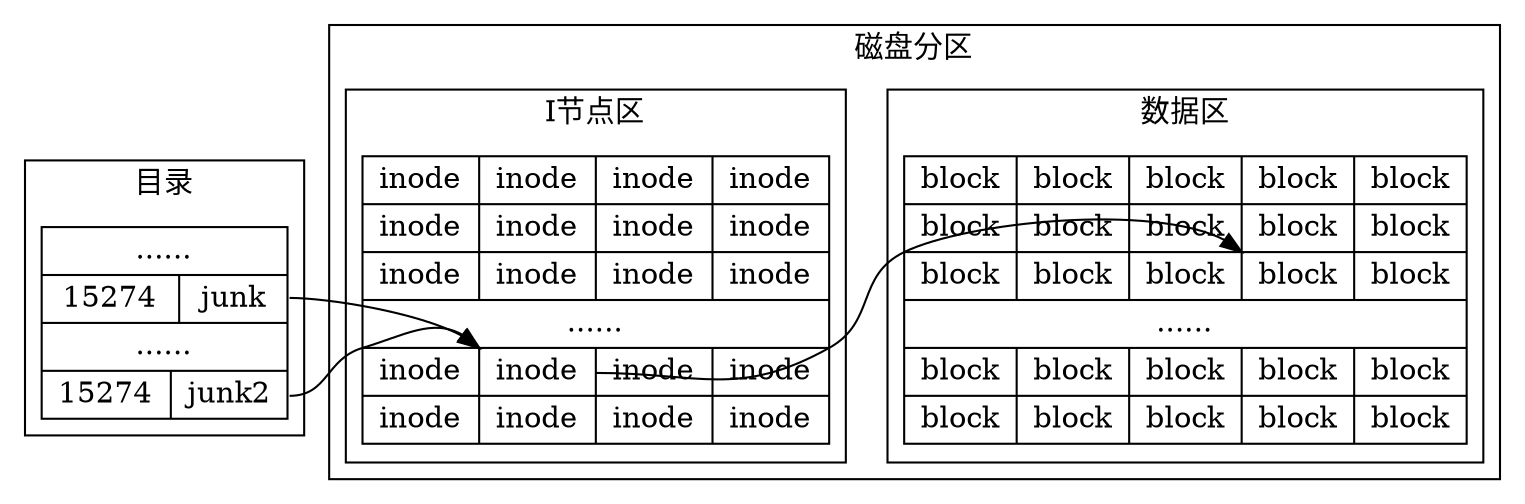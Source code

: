 digraph inode3 {
	node[shape=record];
	subgraph cluster0 {
		dir[label="......|{15274|<dir2>junk}|......|{15274|<dir4>junk2}"];
		label="目录";
	}
	rankdir=LR;
	subgraph cluster1 {
		subgraph cluster10{
			inodes[label="{inode|inode|inode|inode}|{inode|inode|inode|inode}|{inode|inode|inode|inode}|......|{inode|<i>inode|inode|inode}|{inode|inode|inode|inode}"];
			label="I节点区";
		}
		subgraph cluster11 {		blocks[label="{block|block|block|block|block}|{block|block|block|block|block}|{block|block|block|<b>block|block}|......|{block|block|block|block|block}|{block|block|block|block|block}"];
			label="数据区";
		}
		label="磁盘分区";
	}
	dir:dir2:e -> inodes:i:nw;
	dir:dir4:e -> inodes:i:nw;
	inodes:i:e -> blocks:b:nw;
	
}
